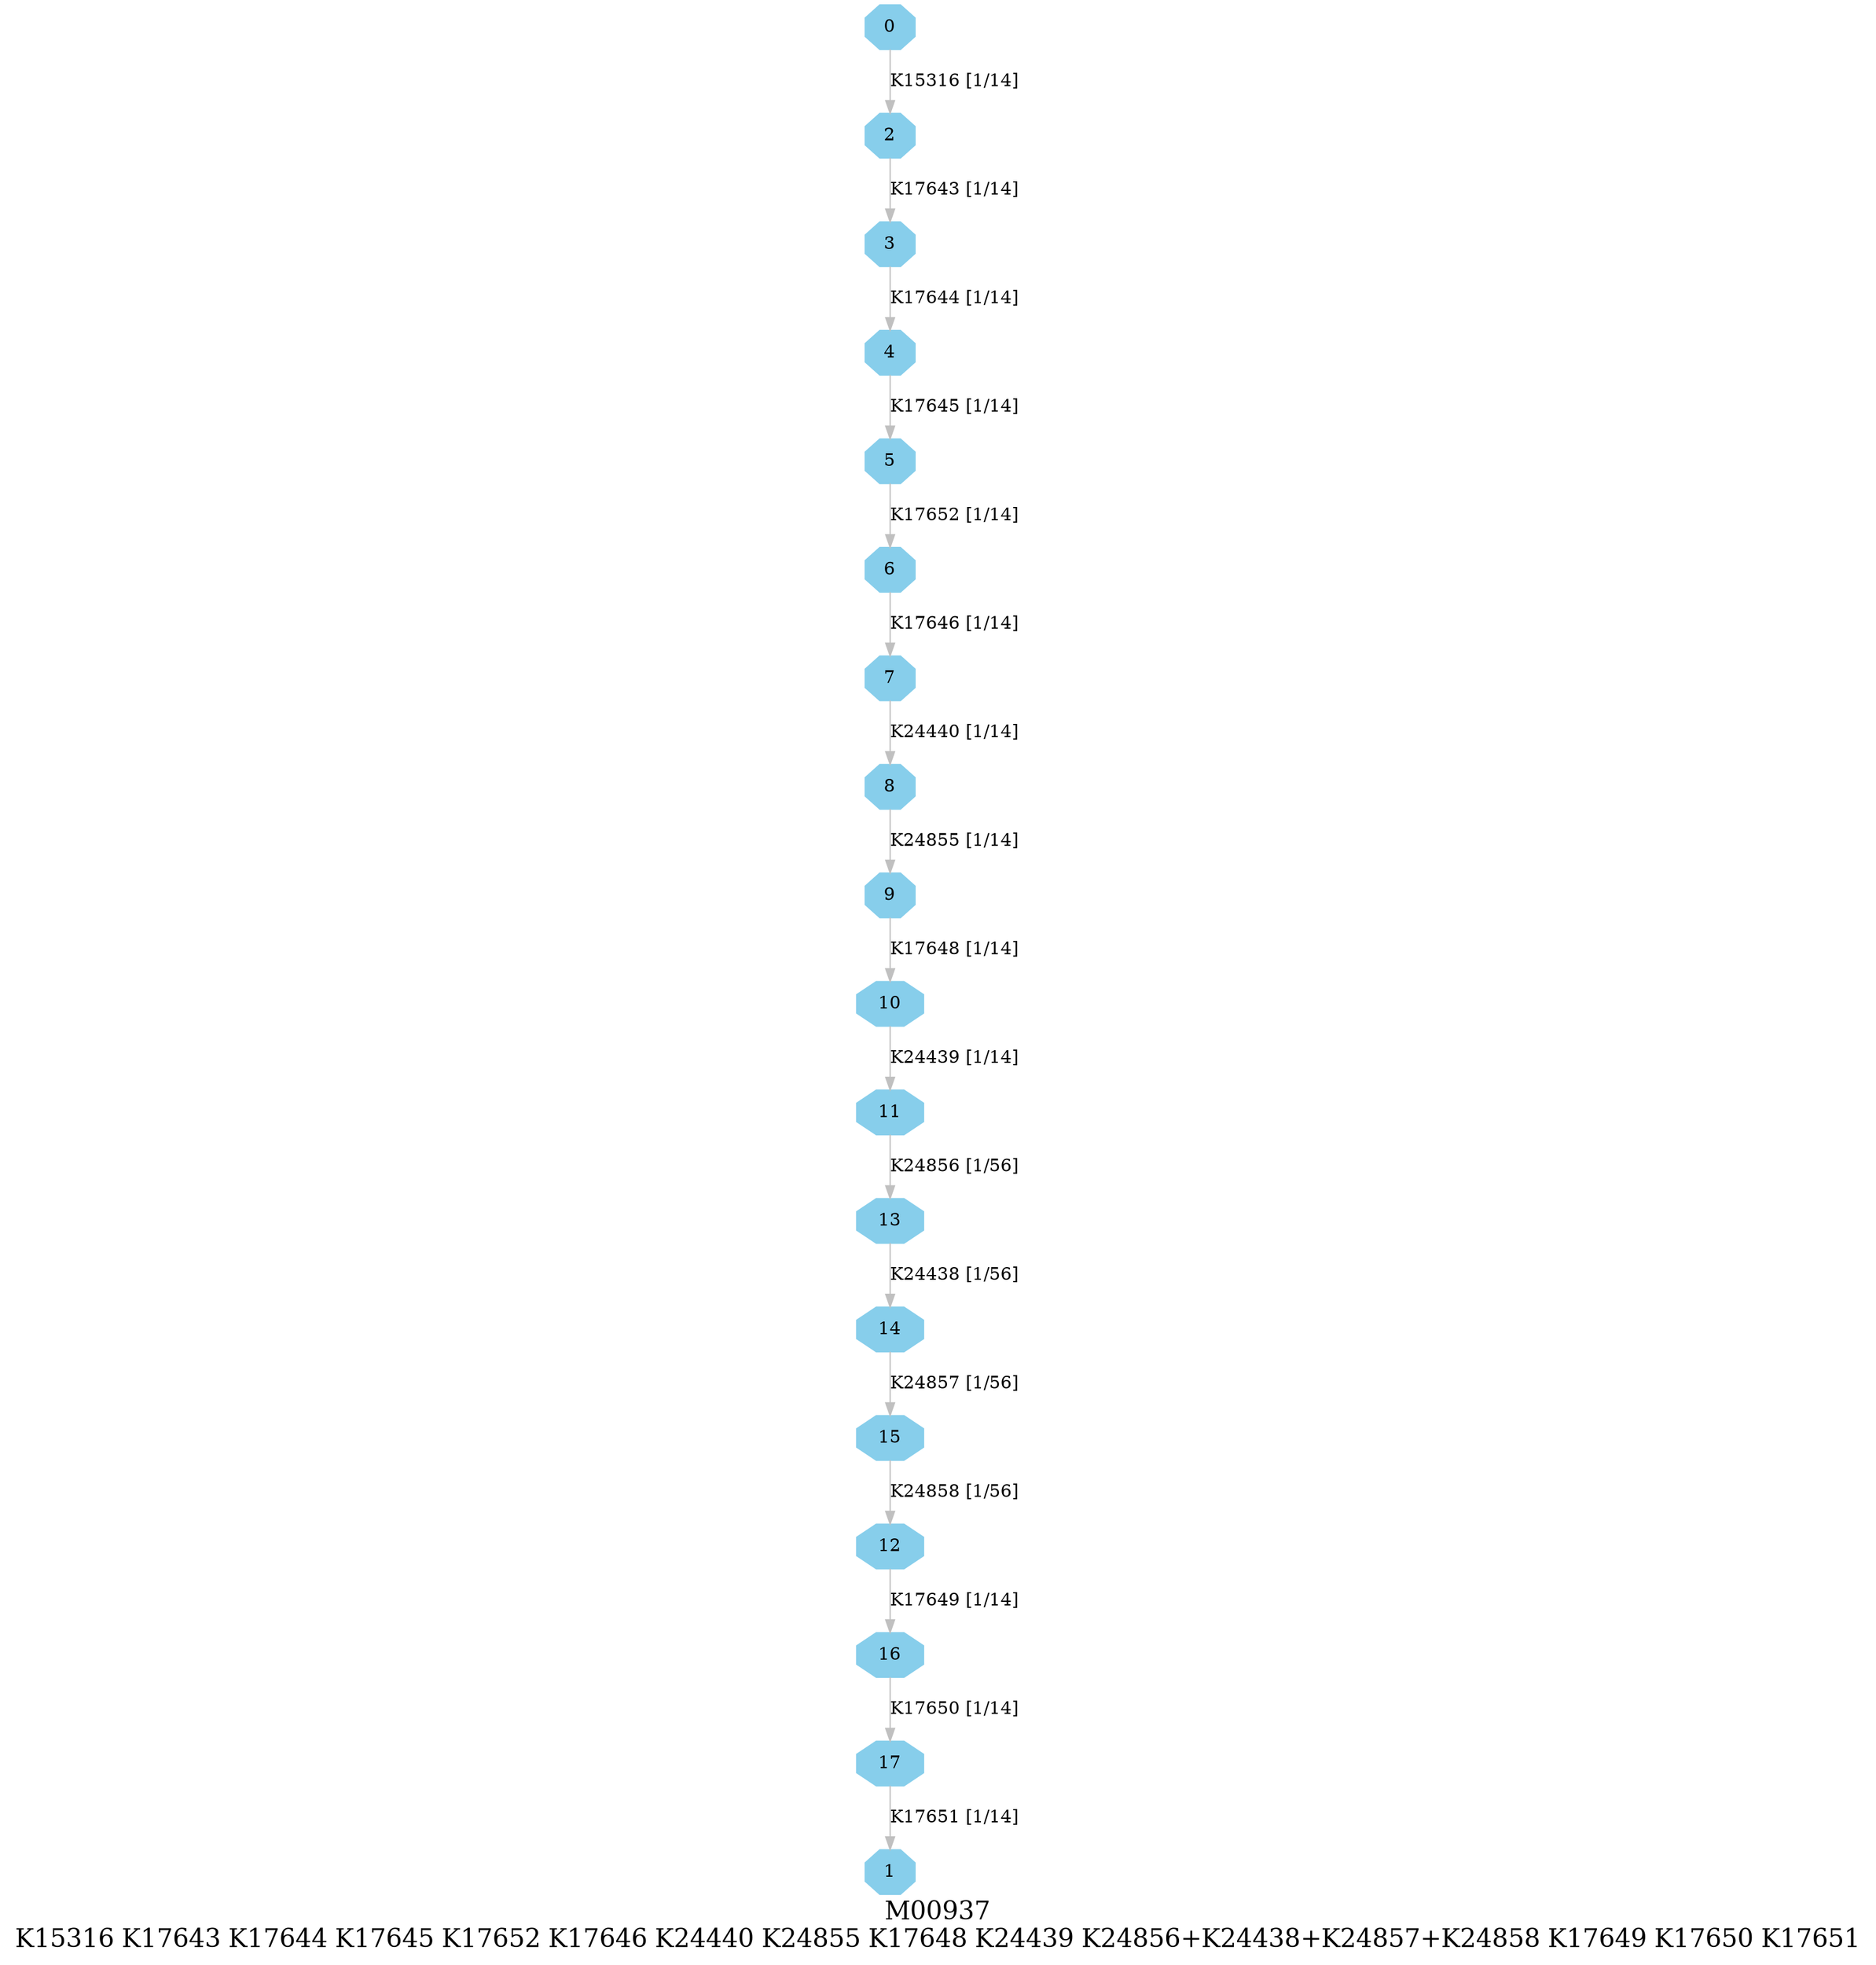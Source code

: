 digraph G {
graph [label="M00937
K15316 K17643 K17644 K17645 K17652 K17646 K24440 K24855 K17648 K24439 K24856+K24438+K24857+K24858 K17649 K17650 K17651",fontsize=20];
node [shape=box,style=filled];
edge [len=3,color=grey];
{node [width=.3,height=.3,shape=octagon,style=filled,color=skyblue] 0 1 2 3 4 5 6 7 8 9 10 11 12 13 14 15 16 17 }
0 -> 2 [label="K15316 [1/14]"];
2 -> 3 [label="K17643 [1/14]"];
3 -> 4 [label="K17644 [1/14]"];
4 -> 5 [label="K17645 [1/14]"];
5 -> 6 [label="K17652 [1/14]"];
6 -> 7 [label="K17646 [1/14]"];
7 -> 8 [label="K24440 [1/14]"];
8 -> 9 [label="K24855 [1/14]"];
9 -> 10 [label="K17648 [1/14]"];
10 -> 11 [label="K24439 [1/14]"];
11 -> 13 [label="K24856 [1/56]"];
12 -> 16 [label="K17649 [1/14]"];
13 -> 14 [label="K24438 [1/56]"];
14 -> 15 [label="K24857 [1/56]"];
15 -> 12 [label="K24858 [1/56]"];
16 -> 17 [label="K17650 [1/14]"];
17 -> 1 [label="K17651 [1/14]"];
}